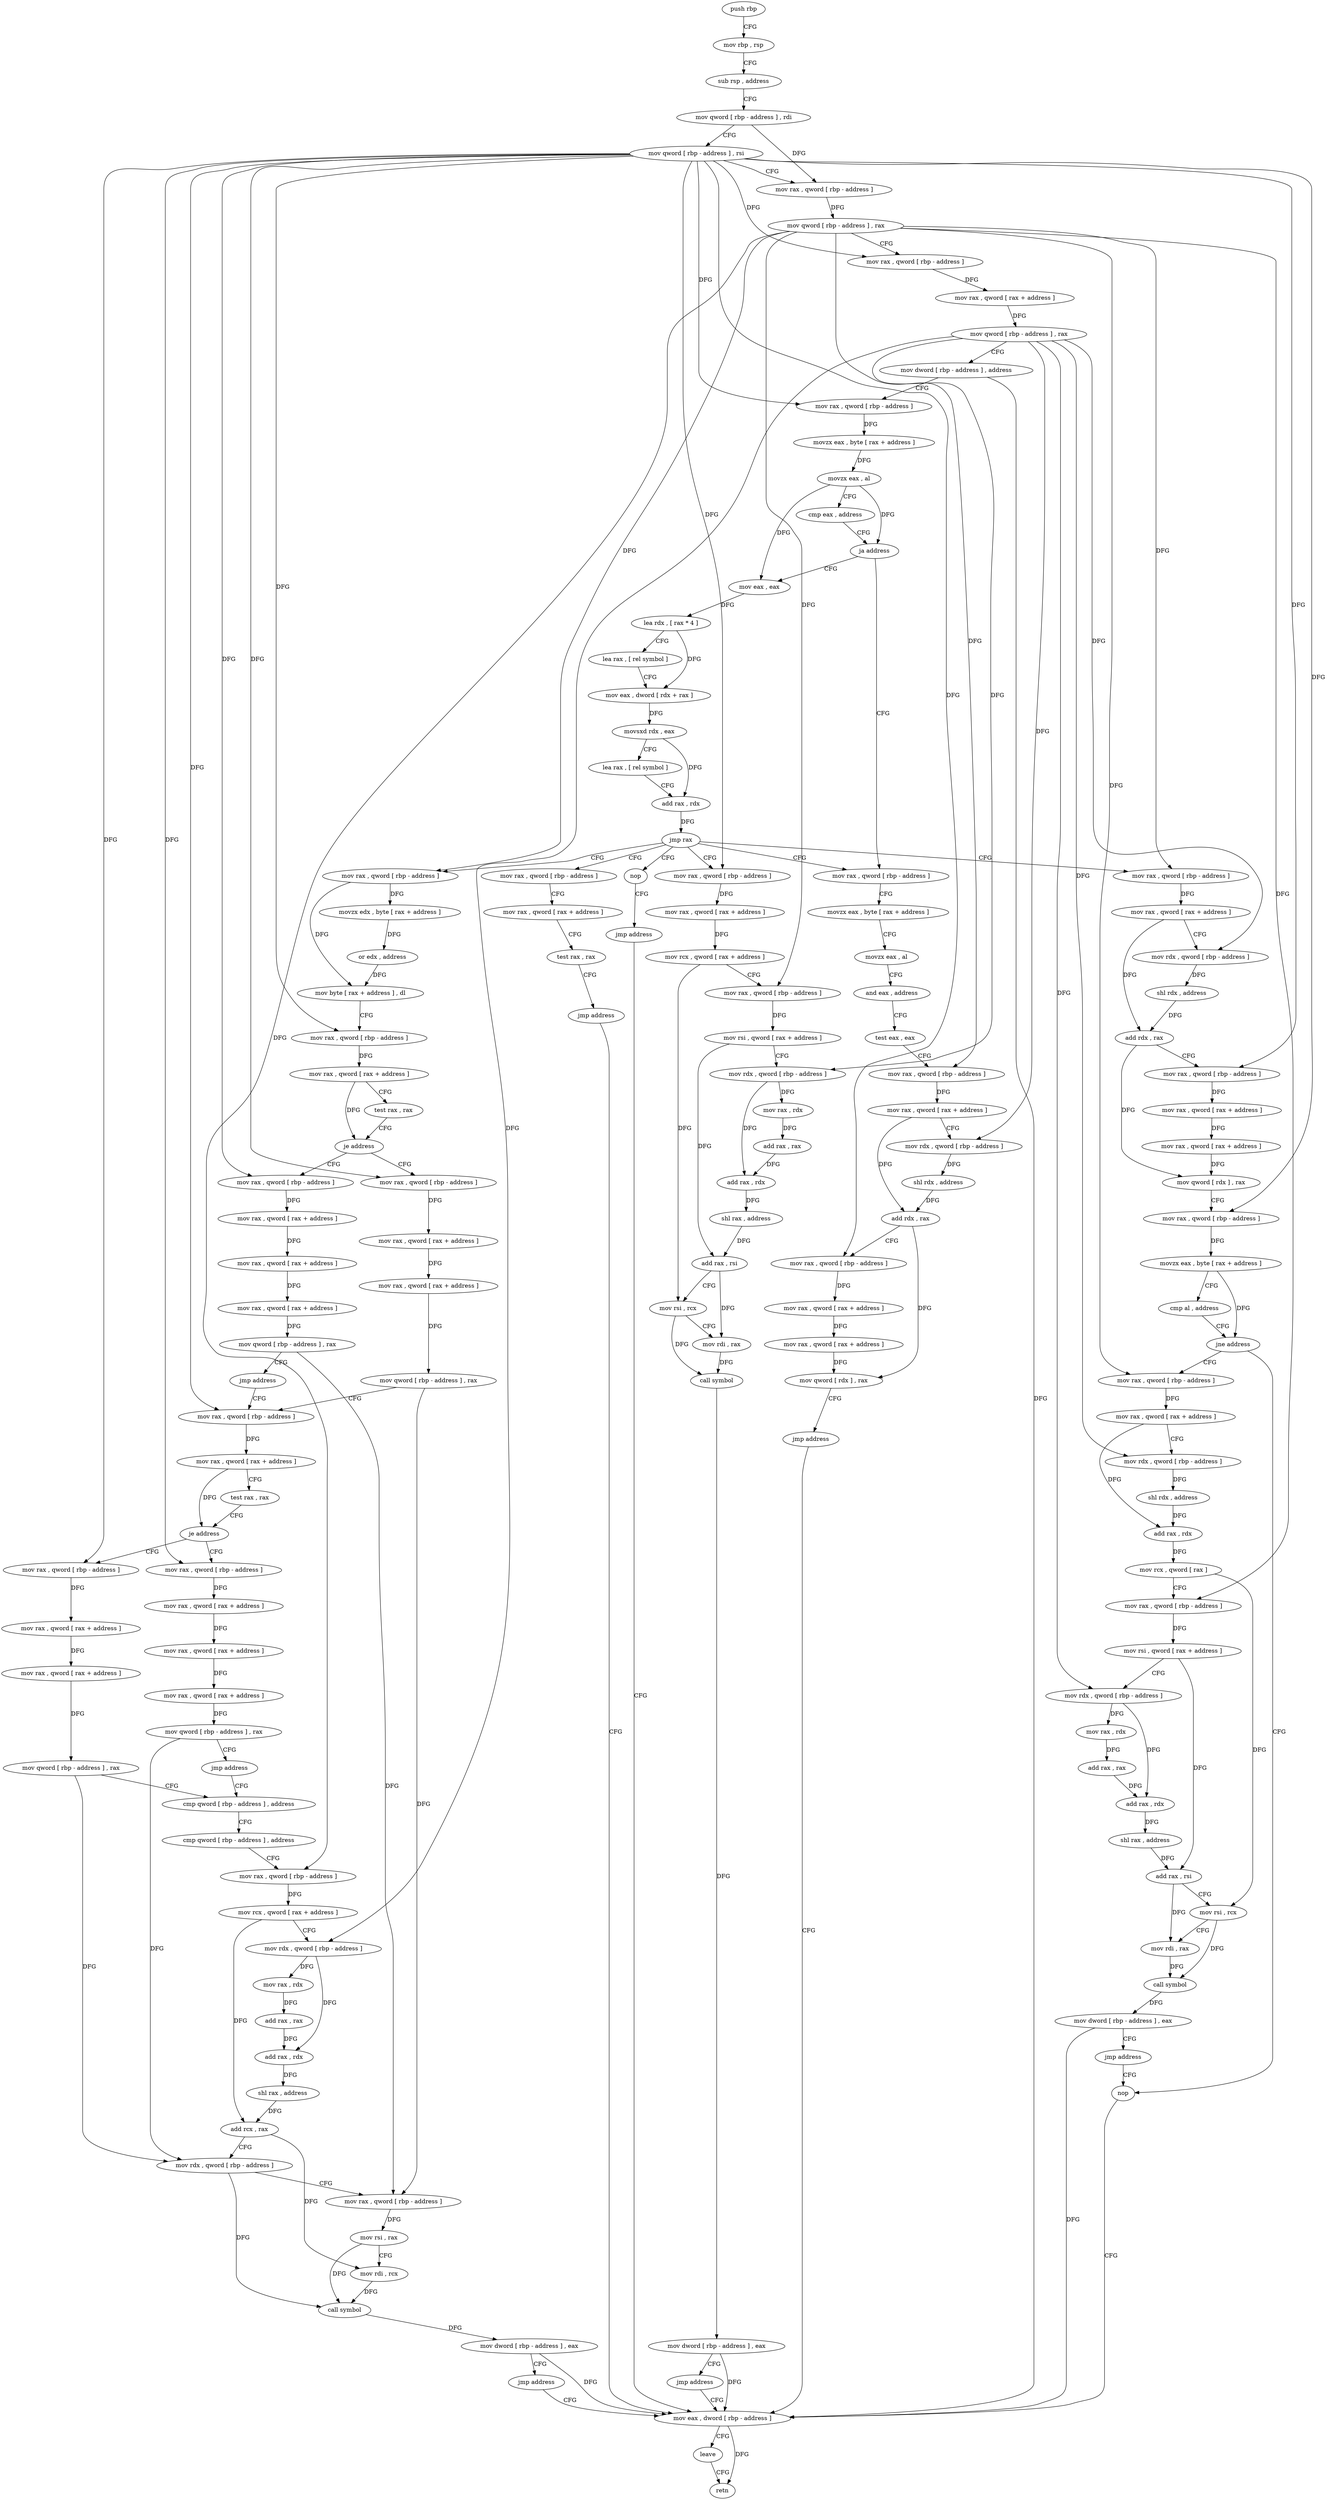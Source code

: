 digraph "func" {
"4266095" [label = "push rbp" ]
"4266096" [label = "mov rbp , rsp" ]
"4266099" [label = "sub rsp , address" ]
"4266103" [label = "mov qword [ rbp - address ] , rdi" ]
"4266107" [label = "mov qword [ rbp - address ] , rsi" ]
"4266111" [label = "mov rax , qword [ rbp - address ]" ]
"4266115" [label = "mov qword [ rbp - address ] , rax" ]
"4266119" [label = "mov rax , qword [ rbp - address ]" ]
"4266123" [label = "mov rax , qword [ rax + address ]" ]
"4266127" [label = "mov qword [ rbp - address ] , rax" ]
"4266131" [label = "mov dword [ rbp - address ] , address" ]
"4266138" [label = "mov rax , qword [ rbp - address ]" ]
"4266142" [label = "movzx eax , byte [ rax + address ]" ]
"4266146" [label = "movzx eax , al" ]
"4266149" [label = "cmp eax , address" ]
"4266152" [label = "ja address" ]
"4266567" [label = "mov rax , qword [ rbp - address ]" ]
"4266158" [label = "mov eax , eax" ]
"4266571" [label = "movzx eax , byte [ rax + address ]" ]
"4266575" [label = "movzx eax , al" ]
"4266578" [label = "and eax , address" ]
"4266581" [label = "test eax , eax" ]
"4266583" [label = "mov rax , qword [ rbp - address ]" ]
"4266587" [label = "mov rax , qword [ rax + address ]" ]
"4266591" [label = "mov rdx , qword [ rbp - address ]" ]
"4266595" [label = "shl rdx , address" ]
"4266599" [label = "add rdx , rax" ]
"4266602" [label = "mov rax , qword [ rbp - address ]" ]
"4266606" [label = "mov rax , qword [ rax + address ]" ]
"4266610" [label = "mov rax , qword [ rax + address ]" ]
"4266614" [label = "mov qword [ rdx ] , rax" ]
"4266617" [label = "jmp address" ]
"4266623" [label = "mov eax , dword [ rbp - address ]" ]
"4266160" [label = "lea rdx , [ rax * 4 ]" ]
"4266168" [label = "lea rax , [ rel symbol ]" ]
"4266175" [label = "mov eax , dword [ rdx + rax ]" ]
"4266178" [label = "movsxd rdx , eax" ]
"4266181" [label = "lea rax , [ rel symbol ]" ]
"4266188" [label = "add rax , rdx" ]
"4266191" [label = "jmp rax" ]
"4266193" [label = "mov rax , qword [ rbp - address ]" ]
"4266209" [label = "mov rax , qword [ rbp - address ]" ]
"4266396" [label = "mov rax , qword [ rbp - address ]" ]
"4266455" [label = "mov rax , qword [ rbp - address ]" ]
"4266619" [label = "nop" ]
"4266626" [label = "leave" ]
"4266627" [label = "retn" ]
"4266197" [label = "mov rax , qword [ rax + address ]" ]
"4266201" [label = "test rax , rax" ]
"4266204" [label = "jmp address" ]
"4266213" [label = "movzx edx , byte [ rax + address ]" ]
"4266220" [label = "or edx , address" ]
"4266223" [label = "mov byte [ rax + address ] , dl" ]
"4266229" [label = "mov rax , qword [ rbp - address ]" ]
"4266233" [label = "mov rax , qword [ rax + address ]" ]
"4266237" [label = "test rax , rax" ]
"4266240" [label = "je address" ]
"4266264" [label = "mov rax , qword [ rbp - address ]" ]
"4266242" [label = "mov rax , qword [ rbp - address ]" ]
"4266400" [label = "mov rax , qword [ rax + address ]" ]
"4266404" [label = "mov rcx , qword [ rax + address ]" ]
"4266408" [label = "mov rax , qword [ rbp - address ]" ]
"4266412" [label = "mov rsi , qword [ rax + address ]" ]
"4266416" [label = "mov rdx , qword [ rbp - address ]" ]
"4266420" [label = "mov rax , rdx" ]
"4266423" [label = "add rax , rax" ]
"4266426" [label = "add rax , rdx" ]
"4266429" [label = "shl rax , address" ]
"4266433" [label = "add rax , rsi" ]
"4266436" [label = "mov rsi , rcx" ]
"4266439" [label = "mov rdi , rax" ]
"4266442" [label = "call symbol" ]
"4266447" [label = "mov dword [ rbp - address ] , eax" ]
"4266450" [label = "jmp address" ]
"4266459" [label = "mov rax , qword [ rax + address ]" ]
"4266463" [label = "mov rdx , qword [ rbp - address ]" ]
"4266467" [label = "shl rdx , address" ]
"4266471" [label = "add rdx , rax" ]
"4266474" [label = "mov rax , qword [ rbp - address ]" ]
"4266478" [label = "mov rax , qword [ rax + address ]" ]
"4266482" [label = "mov rax , qword [ rax + address ]" ]
"4266486" [label = "mov qword [ rdx ] , rax" ]
"4266489" [label = "mov rax , qword [ rbp - address ]" ]
"4266493" [label = "movzx eax , byte [ rax + address ]" ]
"4266497" [label = "cmp al , address" ]
"4266499" [label = "jne address" ]
"4266622" [label = "nop" ]
"4266501" [label = "mov rax , qword [ rbp - address ]" ]
"4266620" [label = "jmp address" ]
"4266268" [label = "mov rax , qword [ rax + address ]" ]
"4266272" [label = "mov rax , qword [ rax + address ]" ]
"4266276" [label = "mov qword [ rbp - address ] , rax" ]
"4266280" [label = "mov rax , qword [ rbp - address ]" ]
"4266246" [label = "mov rax , qword [ rax + address ]" ]
"4266250" [label = "mov rax , qword [ rax + address ]" ]
"4266254" [label = "mov rax , qword [ rax + address ]" ]
"4266258" [label = "mov qword [ rbp - address ] , rax" ]
"4266262" [label = "jmp address" ]
"4266505" [label = "mov rax , qword [ rax + address ]" ]
"4266509" [label = "mov rdx , qword [ rbp - address ]" ]
"4266513" [label = "shl rdx , address" ]
"4266517" [label = "add rax , rdx" ]
"4266520" [label = "mov rcx , qword [ rax ]" ]
"4266523" [label = "mov rax , qword [ rbp - address ]" ]
"4266527" [label = "mov rsi , qword [ rax + address ]" ]
"4266531" [label = "mov rdx , qword [ rbp - address ]" ]
"4266535" [label = "mov rax , rdx" ]
"4266538" [label = "add rax , rax" ]
"4266541" [label = "add rax , rdx" ]
"4266544" [label = "shl rax , address" ]
"4266548" [label = "add rax , rsi" ]
"4266551" [label = "mov rsi , rcx" ]
"4266554" [label = "mov rdi , rax" ]
"4266557" [label = "call symbol" ]
"4266562" [label = "mov dword [ rbp - address ] , eax" ]
"4266565" [label = "jmp address" ]
"4266315" [label = "mov rax , qword [ rbp - address ]" ]
"4266319" [label = "mov rax , qword [ rax + address ]" ]
"4266323" [label = "mov rax , qword [ rax + address ]" ]
"4266327" [label = "mov qword [ rbp - address ] , rax" ]
"4266331" [label = "cmp qword [ rbp - address ] , address" ]
"4266293" [label = "mov rax , qword [ rbp - address ]" ]
"4266297" [label = "mov rax , qword [ rax + address ]" ]
"4266301" [label = "mov rax , qword [ rax + address ]" ]
"4266305" [label = "mov rax , qword [ rax + address ]" ]
"4266309" [label = "mov qword [ rbp - address ] , rax" ]
"4266313" [label = "jmp address" ]
"4266284" [label = "mov rax , qword [ rax + address ]" ]
"4266288" [label = "test rax , rax" ]
"4266291" [label = "je address" ]
"4266336" [label = "cmp qword [ rbp - address ] , address" ]
"4266341" [label = "mov rax , qword [ rbp - address ]" ]
"4266345" [label = "mov rcx , qword [ rax + address ]" ]
"4266349" [label = "mov rdx , qword [ rbp - address ]" ]
"4266353" [label = "mov rax , rdx" ]
"4266356" [label = "add rax , rax" ]
"4266359" [label = "add rax , rdx" ]
"4266362" [label = "shl rax , address" ]
"4266366" [label = "add rcx , rax" ]
"4266369" [label = "mov rdx , qword [ rbp - address ]" ]
"4266373" [label = "mov rax , qword [ rbp - address ]" ]
"4266377" [label = "mov rsi , rax" ]
"4266380" [label = "mov rdi , rcx" ]
"4266383" [label = "call symbol" ]
"4266388" [label = "mov dword [ rbp - address ] , eax" ]
"4266391" [label = "jmp address" ]
"4266095" -> "4266096" [ label = "CFG" ]
"4266096" -> "4266099" [ label = "CFG" ]
"4266099" -> "4266103" [ label = "CFG" ]
"4266103" -> "4266107" [ label = "CFG" ]
"4266103" -> "4266111" [ label = "DFG" ]
"4266107" -> "4266111" [ label = "CFG" ]
"4266107" -> "4266119" [ label = "DFG" ]
"4266107" -> "4266138" [ label = "DFG" ]
"4266107" -> "4266602" [ label = "DFG" ]
"4266107" -> "4266229" [ label = "DFG" ]
"4266107" -> "4266396" [ label = "DFG" ]
"4266107" -> "4266474" [ label = "DFG" ]
"4266107" -> "4266489" [ label = "DFG" ]
"4266107" -> "4266264" [ label = "DFG" ]
"4266107" -> "4266242" [ label = "DFG" ]
"4266107" -> "4266280" [ label = "DFG" ]
"4266107" -> "4266315" [ label = "DFG" ]
"4266107" -> "4266293" [ label = "DFG" ]
"4266111" -> "4266115" [ label = "DFG" ]
"4266115" -> "4266119" [ label = "CFG" ]
"4266115" -> "4266583" [ label = "DFG" ]
"4266115" -> "4266209" [ label = "DFG" ]
"4266115" -> "4266408" [ label = "DFG" ]
"4266115" -> "4266455" [ label = "DFG" ]
"4266115" -> "4266501" [ label = "DFG" ]
"4266115" -> "4266523" [ label = "DFG" ]
"4266115" -> "4266341" [ label = "DFG" ]
"4266119" -> "4266123" [ label = "DFG" ]
"4266123" -> "4266127" [ label = "DFG" ]
"4266127" -> "4266131" [ label = "CFG" ]
"4266127" -> "4266591" [ label = "DFG" ]
"4266127" -> "4266416" [ label = "DFG" ]
"4266127" -> "4266463" [ label = "DFG" ]
"4266127" -> "4266509" [ label = "DFG" ]
"4266127" -> "4266531" [ label = "DFG" ]
"4266127" -> "4266349" [ label = "DFG" ]
"4266131" -> "4266138" [ label = "CFG" ]
"4266131" -> "4266623" [ label = "DFG" ]
"4266138" -> "4266142" [ label = "DFG" ]
"4266142" -> "4266146" [ label = "DFG" ]
"4266146" -> "4266149" [ label = "CFG" ]
"4266146" -> "4266152" [ label = "DFG" ]
"4266146" -> "4266158" [ label = "DFG" ]
"4266149" -> "4266152" [ label = "CFG" ]
"4266152" -> "4266567" [ label = "CFG" ]
"4266152" -> "4266158" [ label = "CFG" ]
"4266567" -> "4266571" [ label = "CFG" ]
"4266158" -> "4266160" [ label = "DFG" ]
"4266571" -> "4266575" [ label = "CFG" ]
"4266575" -> "4266578" [ label = "CFG" ]
"4266578" -> "4266581" [ label = "CFG" ]
"4266581" -> "4266583" [ label = "CFG" ]
"4266583" -> "4266587" [ label = "DFG" ]
"4266587" -> "4266591" [ label = "CFG" ]
"4266587" -> "4266599" [ label = "DFG" ]
"4266591" -> "4266595" [ label = "DFG" ]
"4266595" -> "4266599" [ label = "DFG" ]
"4266599" -> "4266602" [ label = "CFG" ]
"4266599" -> "4266614" [ label = "DFG" ]
"4266602" -> "4266606" [ label = "DFG" ]
"4266606" -> "4266610" [ label = "DFG" ]
"4266610" -> "4266614" [ label = "DFG" ]
"4266614" -> "4266617" [ label = "CFG" ]
"4266617" -> "4266623" [ label = "CFG" ]
"4266623" -> "4266626" [ label = "CFG" ]
"4266623" -> "4266627" [ label = "DFG" ]
"4266160" -> "4266168" [ label = "CFG" ]
"4266160" -> "4266175" [ label = "DFG" ]
"4266168" -> "4266175" [ label = "CFG" ]
"4266175" -> "4266178" [ label = "DFG" ]
"4266178" -> "4266181" [ label = "CFG" ]
"4266178" -> "4266188" [ label = "DFG" ]
"4266181" -> "4266188" [ label = "CFG" ]
"4266188" -> "4266191" [ label = "DFG" ]
"4266191" -> "4266193" [ label = "CFG" ]
"4266191" -> "4266209" [ label = "CFG" ]
"4266191" -> "4266396" [ label = "CFG" ]
"4266191" -> "4266455" [ label = "CFG" ]
"4266191" -> "4266567" [ label = "CFG" ]
"4266191" -> "4266619" [ label = "CFG" ]
"4266193" -> "4266197" [ label = "CFG" ]
"4266209" -> "4266213" [ label = "DFG" ]
"4266209" -> "4266223" [ label = "DFG" ]
"4266396" -> "4266400" [ label = "DFG" ]
"4266455" -> "4266459" [ label = "DFG" ]
"4266619" -> "4266620" [ label = "CFG" ]
"4266626" -> "4266627" [ label = "CFG" ]
"4266197" -> "4266201" [ label = "CFG" ]
"4266201" -> "4266204" [ label = "CFG" ]
"4266204" -> "4266623" [ label = "CFG" ]
"4266213" -> "4266220" [ label = "DFG" ]
"4266220" -> "4266223" [ label = "DFG" ]
"4266223" -> "4266229" [ label = "CFG" ]
"4266229" -> "4266233" [ label = "DFG" ]
"4266233" -> "4266237" [ label = "CFG" ]
"4266233" -> "4266240" [ label = "DFG" ]
"4266237" -> "4266240" [ label = "CFG" ]
"4266240" -> "4266264" [ label = "CFG" ]
"4266240" -> "4266242" [ label = "CFG" ]
"4266264" -> "4266268" [ label = "DFG" ]
"4266242" -> "4266246" [ label = "DFG" ]
"4266400" -> "4266404" [ label = "DFG" ]
"4266404" -> "4266408" [ label = "CFG" ]
"4266404" -> "4266436" [ label = "DFG" ]
"4266408" -> "4266412" [ label = "DFG" ]
"4266412" -> "4266416" [ label = "CFG" ]
"4266412" -> "4266433" [ label = "DFG" ]
"4266416" -> "4266420" [ label = "DFG" ]
"4266416" -> "4266426" [ label = "DFG" ]
"4266420" -> "4266423" [ label = "DFG" ]
"4266423" -> "4266426" [ label = "DFG" ]
"4266426" -> "4266429" [ label = "DFG" ]
"4266429" -> "4266433" [ label = "DFG" ]
"4266433" -> "4266436" [ label = "CFG" ]
"4266433" -> "4266439" [ label = "DFG" ]
"4266436" -> "4266439" [ label = "CFG" ]
"4266436" -> "4266442" [ label = "DFG" ]
"4266439" -> "4266442" [ label = "DFG" ]
"4266442" -> "4266447" [ label = "DFG" ]
"4266447" -> "4266450" [ label = "CFG" ]
"4266447" -> "4266623" [ label = "DFG" ]
"4266450" -> "4266623" [ label = "CFG" ]
"4266459" -> "4266463" [ label = "CFG" ]
"4266459" -> "4266471" [ label = "DFG" ]
"4266463" -> "4266467" [ label = "DFG" ]
"4266467" -> "4266471" [ label = "DFG" ]
"4266471" -> "4266474" [ label = "CFG" ]
"4266471" -> "4266486" [ label = "DFG" ]
"4266474" -> "4266478" [ label = "DFG" ]
"4266478" -> "4266482" [ label = "DFG" ]
"4266482" -> "4266486" [ label = "DFG" ]
"4266486" -> "4266489" [ label = "CFG" ]
"4266489" -> "4266493" [ label = "DFG" ]
"4266493" -> "4266497" [ label = "CFG" ]
"4266493" -> "4266499" [ label = "DFG" ]
"4266497" -> "4266499" [ label = "CFG" ]
"4266499" -> "4266622" [ label = "CFG" ]
"4266499" -> "4266501" [ label = "CFG" ]
"4266622" -> "4266623" [ label = "CFG" ]
"4266501" -> "4266505" [ label = "DFG" ]
"4266620" -> "4266623" [ label = "CFG" ]
"4266268" -> "4266272" [ label = "DFG" ]
"4266272" -> "4266276" [ label = "DFG" ]
"4266276" -> "4266280" [ label = "CFG" ]
"4266276" -> "4266373" [ label = "DFG" ]
"4266280" -> "4266284" [ label = "DFG" ]
"4266246" -> "4266250" [ label = "DFG" ]
"4266250" -> "4266254" [ label = "DFG" ]
"4266254" -> "4266258" [ label = "DFG" ]
"4266258" -> "4266262" [ label = "CFG" ]
"4266258" -> "4266373" [ label = "DFG" ]
"4266262" -> "4266280" [ label = "CFG" ]
"4266505" -> "4266509" [ label = "CFG" ]
"4266505" -> "4266517" [ label = "DFG" ]
"4266509" -> "4266513" [ label = "DFG" ]
"4266513" -> "4266517" [ label = "DFG" ]
"4266517" -> "4266520" [ label = "DFG" ]
"4266520" -> "4266523" [ label = "CFG" ]
"4266520" -> "4266551" [ label = "DFG" ]
"4266523" -> "4266527" [ label = "DFG" ]
"4266527" -> "4266531" [ label = "CFG" ]
"4266527" -> "4266548" [ label = "DFG" ]
"4266531" -> "4266535" [ label = "DFG" ]
"4266531" -> "4266541" [ label = "DFG" ]
"4266535" -> "4266538" [ label = "DFG" ]
"4266538" -> "4266541" [ label = "DFG" ]
"4266541" -> "4266544" [ label = "DFG" ]
"4266544" -> "4266548" [ label = "DFG" ]
"4266548" -> "4266551" [ label = "CFG" ]
"4266548" -> "4266554" [ label = "DFG" ]
"4266551" -> "4266554" [ label = "CFG" ]
"4266551" -> "4266557" [ label = "DFG" ]
"4266554" -> "4266557" [ label = "DFG" ]
"4266557" -> "4266562" [ label = "DFG" ]
"4266562" -> "4266565" [ label = "CFG" ]
"4266562" -> "4266623" [ label = "DFG" ]
"4266565" -> "4266622" [ label = "CFG" ]
"4266315" -> "4266319" [ label = "DFG" ]
"4266319" -> "4266323" [ label = "DFG" ]
"4266323" -> "4266327" [ label = "DFG" ]
"4266327" -> "4266331" [ label = "CFG" ]
"4266327" -> "4266369" [ label = "DFG" ]
"4266331" -> "4266336" [ label = "CFG" ]
"4266293" -> "4266297" [ label = "DFG" ]
"4266297" -> "4266301" [ label = "DFG" ]
"4266301" -> "4266305" [ label = "DFG" ]
"4266305" -> "4266309" [ label = "DFG" ]
"4266309" -> "4266313" [ label = "CFG" ]
"4266309" -> "4266369" [ label = "DFG" ]
"4266313" -> "4266331" [ label = "CFG" ]
"4266284" -> "4266288" [ label = "CFG" ]
"4266284" -> "4266291" [ label = "DFG" ]
"4266288" -> "4266291" [ label = "CFG" ]
"4266291" -> "4266315" [ label = "CFG" ]
"4266291" -> "4266293" [ label = "CFG" ]
"4266336" -> "4266341" [ label = "CFG" ]
"4266341" -> "4266345" [ label = "DFG" ]
"4266345" -> "4266349" [ label = "CFG" ]
"4266345" -> "4266366" [ label = "DFG" ]
"4266349" -> "4266353" [ label = "DFG" ]
"4266349" -> "4266359" [ label = "DFG" ]
"4266353" -> "4266356" [ label = "DFG" ]
"4266356" -> "4266359" [ label = "DFG" ]
"4266359" -> "4266362" [ label = "DFG" ]
"4266362" -> "4266366" [ label = "DFG" ]
"4266366" -> "4266369" [ label = "CFG" ]
"4266366" -> "4266380" [ label = "DFG" ]
"4266369" -> "4266373" [ label = "CFG" ]
"4266369" -> "4266383" [ label = "DFG" ]
"4266373" -> "4266377" [ label = "DFG" ]
"4266377" -> "4266380" [ label = "CFG" ]
"4266377" -> "4266383" [ label = "DFG" ]
"4266380" -> "4266383" [ label = "DFG" ]
"4266383" -> "4266388" [ label = "DFG" ]
"4266388" -> "4266391" [ label = "CFG" ]
"4266388" -> "4266623" [ label = "DFG" ]
"4266391" -> "4266623" [ label = "CFG" ]
}
